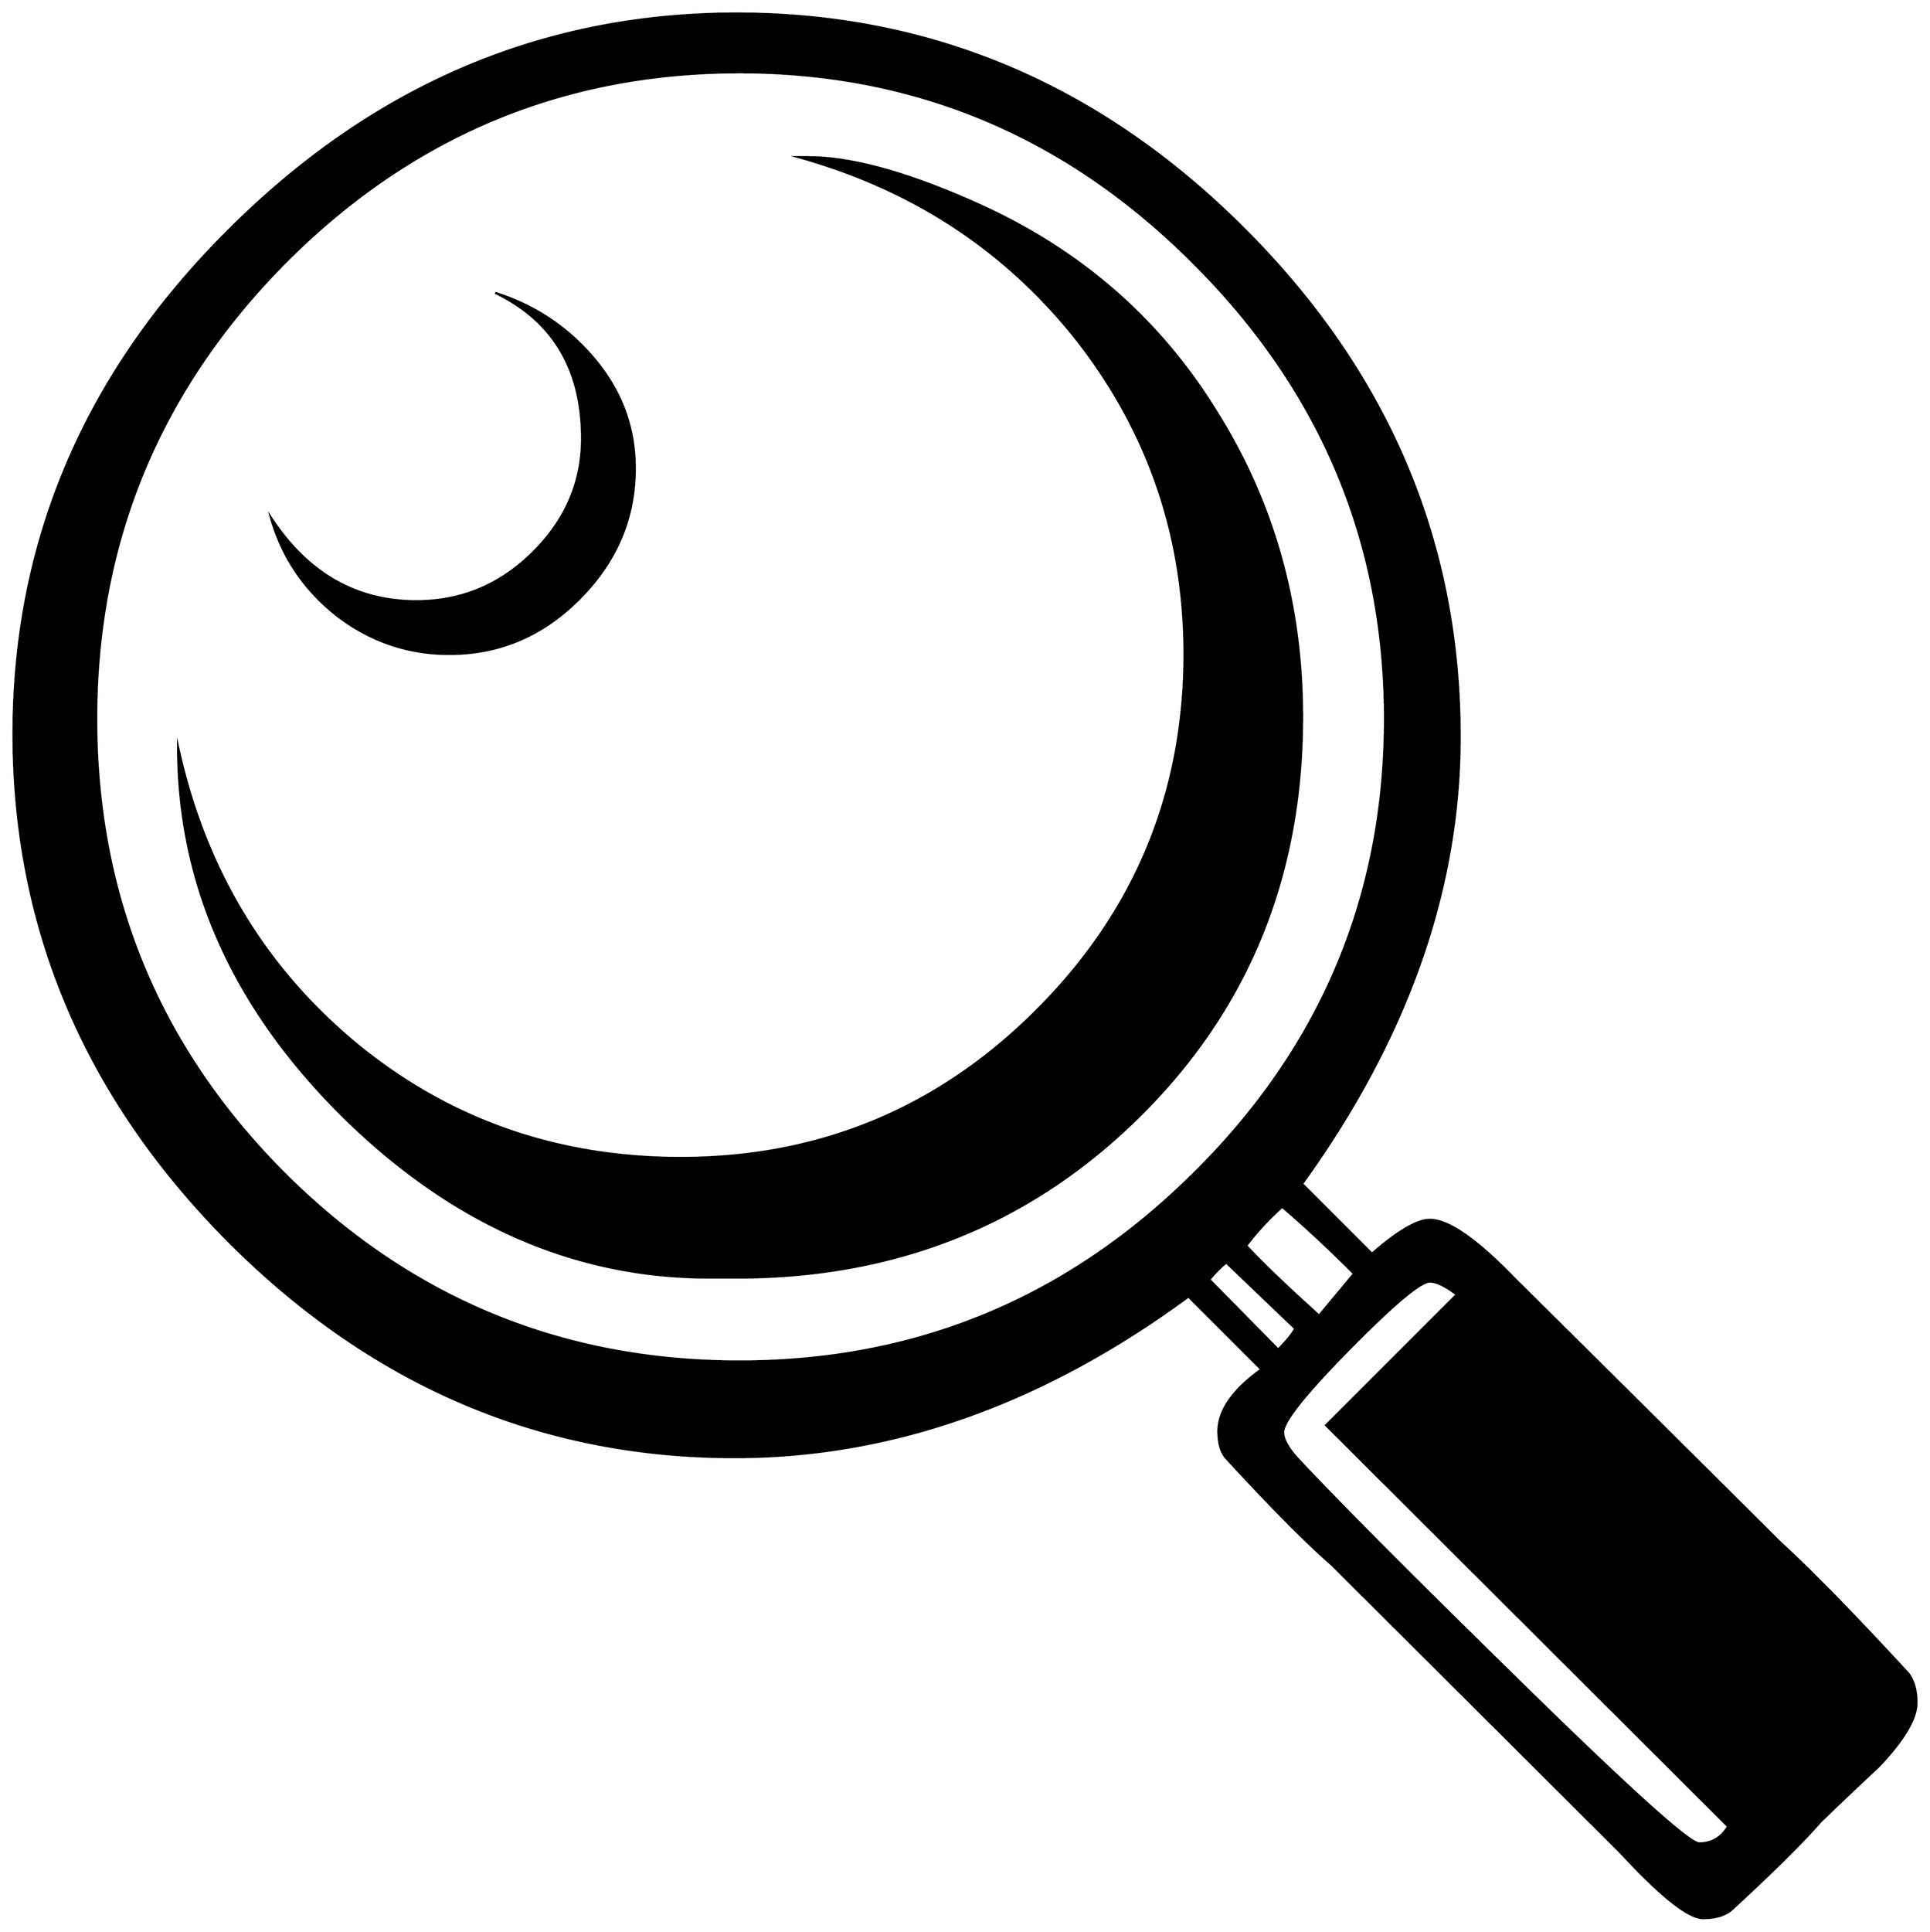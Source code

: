 


\begin{tikzpicture}[y=0.80pt, x=0.80pt, yscale=-1.0, xscale=1.0, inner sep=0pt, outer sep=0pt]
\begin{scope}[shift={(100.0,1707.0)},nonzero rule]
  \path[draw=.,fill=.,line width=1.600pt] (1990.0,155.0) .. controls
    (1990.0,171.0) and (1977.333,192.333) .. (1952.0,219.0) ..
    controls (1932.667,237.0) and (1913.333,255.333) .. (1894.0,274.0)
    .. controls (1875.333,295.333) and (1845.333,325.0) ..
    (1804.0,363.0) .. controls (1797.333,368.333) and (1788.0,371.0)
    .. (1776.0,371.0) .. controls (1761.333,371.0) and
    (1733.667,349.0) .. (1693.0,305.0) .. controls (1693.0,305.0)
    and (1596.667,209.0) .. (1404.0,17.0) .. controls
    (1378.0,-5.667) and (1342.333,-41.667) .. (1297.0,-91.0) ..
    controls (1292.333,-97.0) and (1290.0,-105.667) ..
    (1290.0,-117.0) .. controls (1290.0,-137.667) and
    (1304.333,-158.333) .. (1333.0,-179.0) -- (1260.0,-252.0) ..
    controls (1114.0,-144.667) and (962.333,-91.0) .. (805.0,-91.0)
    .. controls (611.0,-91.0) and (442.0,-163.0) ..
    (298.0,-307.0) .. controls (154.0,-451.667) and (82.0,-621.333)
    .. (82.0,-816.0) .. controls (82.0,-1010.0) and
    (154.333,-1178.667) .. (299.0,-1322.0) .. controls
    (443.667,-1466.0) and (613.0,-1538.0) .. (807.0,-1538.0) ..
    controls (1002.333,-1538.0) and (1172.0,-1466.0) ..
    (1316.0,-1322.0) .. controls (1460.0,-1178.0) and
    (1532.0,-1008.333) .. (1532.0,-813.0) .. controls
    (1532.0,-660.333) and (1479.333,-511.0) .. (1374.0,-365.0) --
    (1444.0,-295.0) .. controls (1470.0,-317.667) and
    (1489.333,-329.0) .. (1502.0,-329.0) .. controls
    (1520.667,-329.0) and (1549.0,-309.333) .. (1587.0,-270.0) ..
    controls (1646.333,-211.333) and (1735.333,-123.0) ..
    (1854.0,-5.0) .. controls (1884.667,23.0) and (1927.333,66.667) ..
    (1982.0,126.0) .. controls (1987.333,133.333) and (1990.0,143.0)
    .. (1990.0,155.0) -- cycle(1426.0,-275.0) .. controls
    (1401.333,-299.667) and (1377.333,-322.0) .. (1354.0,-342.0) ..
    controls (1340.0,-329.333) and (1328.0,-316.333) ..
    (1318.0,-303.0) .. controls (1333.333,-286.333) and
    (1357.667,-263.0) .. (1391.0,-233.0) -- (1426.0,-275.0) --
    cycle(1457.0,-831.0) .. controls (1457.0,-1007.667) and
    (1393.333,-1159.667) .. (1266.0,-1287.0) .. controls
    (1138.667,-1415.0) and (986.667,-1479.0) .. (810.0,-1479.0) ..
    controls (632.667,-1479.0) and (480.667,-1415.333) ..
    (354.0,-1288.0) .. controls (228.0,-1160.667) and
    (165.0,-1008.333) .. (165.0,-831.0) .. controls (165.0,-653.0)
    and (228.0,-501.0) .. (354.0,-375.0) .. controls
    (480.0,-249.667) and (632.0,-187.0) .. (810.0,-187.0) ..
    controls (987.333,-187.0) and (1139.333,-250.0) ..
    (1266.0,-376.0) .. controls (1393.333,-502.0) and
    (1457.0,-653.667) .. (1457.0,-831.0) -- cycle(1367.0,-220.0)
    -- (1298.0,-286.0) .. controls (1293.333,-282.667) and
    (1287.667,-277.0) .. (1281.0,-269.0) -- (1350.0,-199.0) ..
    controls (1358.667,-207.667) and (1364.333,-214.667) ..
    (1367.0,-220.0) -- cycle(1801.0,279.0) -- (1398.0,-123.0) --
    (1529.0,-254.0) .. controls (1517.667,-262.667) and
    (1508.667,-267.0) .. (1502.0,-267.0) .. controls
    (1492.667,-267.0) and (1465.667,-244.333) .. (1421.0,-199.0) ..
    controls (1377.0,-154.333) and (1355.0,-126.667) ..
    (1355.0,-116.0) .. controls (1355.0,-108.667) and
    (1360.333,-99.333) .. (1371.0,-88.0) .. controls (1410.333,-46.0)
    and (1479.667,23.667) .. (1579.0,121.0) .. controls
    (1697.667,237.667) and (1762.0,296.0) .. (1772.0,296.0) ..
    controls (1784.667,296.0) and (1794.333,290.333) .. (1801.0,279.0)
    -- cycle(1374.0,-833.0) .. controls (1374.0,-674.333) and
    (1320.0,-541.333) .. (1212.0,-434.0) .. controls
    (1104.0,-326.667) and (971.0,-272.333) .. (813.0,-271.0) --
    (785.0,-271.0) .. controls (647.667,-269.667) and (523.667,-323.333)
    .. (413.0,-432.0) .. controls (302.333,-541.333) and
    (247.0,-665.0) .. (247.0,-803.0) .. controls (273.667,-681.0)
    and (333.333,-581.667) .. (426.0,-505.0) .. controls
    (518.667,-429.0) and (627.0,-391.0) .. (751.0,-391.0) ..
    controls (890.333,-391.0) and (1009.333,-440.333) ..
    (1108.0,-539.0) .. controls (1206.667,-637.667) and
    (1256.0,-756.667) .. (1256.0,-896.0) .. controls
    (1256.0,-1014.0) and (1220.0,-1119.0) .. (1148.0,-1211.0) ..
    controls (1076.667,-1301.0) and (983.667,-1362.0) ..
    (869.0,-1394.0) -- (879.0,-1394.0) .. controls
    (923.0,-1394.0) and (980.333,-1378.0) .. (1051.0,-1346.0) ..
    controls (1152.333,-1300.0) and (1231.333,-1231.0) ..
    (1288.0,-1139.0) .. controls (1345.333,-1047.667) and
    (1374.0,-945.667) .. (1374.0,-833.0) -- cycle(705.0,-1082.0)
    .. controls (705.0,-1032.0) and (686.333,-988.333) ..
    (649.0,-951.0) .. controls (612.333,-914.333) and (569.0,-896.0)
    .. (519.0,-896.0) .. controls (477.667,-896.0) and
    (440.333,-908.667) .. (407.0,-934.0) .. controls (373.667,-960.0)
    and (351.333,-993.0) .. (340.0,-1033.0) .. controls
    (376.667,-977.0) and (425.333,-949.0) .. (486.0,-949.0) ..
    controls (530.667,-949.0) and (569.333,-965.0) .. (602.0,-997.0)
    .. controls (635.333,-1029.667) and (652.0,-1068.0) ..
    (652.0,-1112.0) .. controls (652.0,-1181.333) and
    (623.0,-1230.0) .. (565.0,-1258.0) .. controls
    (605.0,-1245.333) and (638.333,-1223.0) .. (665.0,-1191.0) ..
    controls (691.667,-1159.0) and (705.0,-1122.667) ..
    (705.0,-1082.0) -- cycle;
\end{scope}

\end{tikzpicture}

